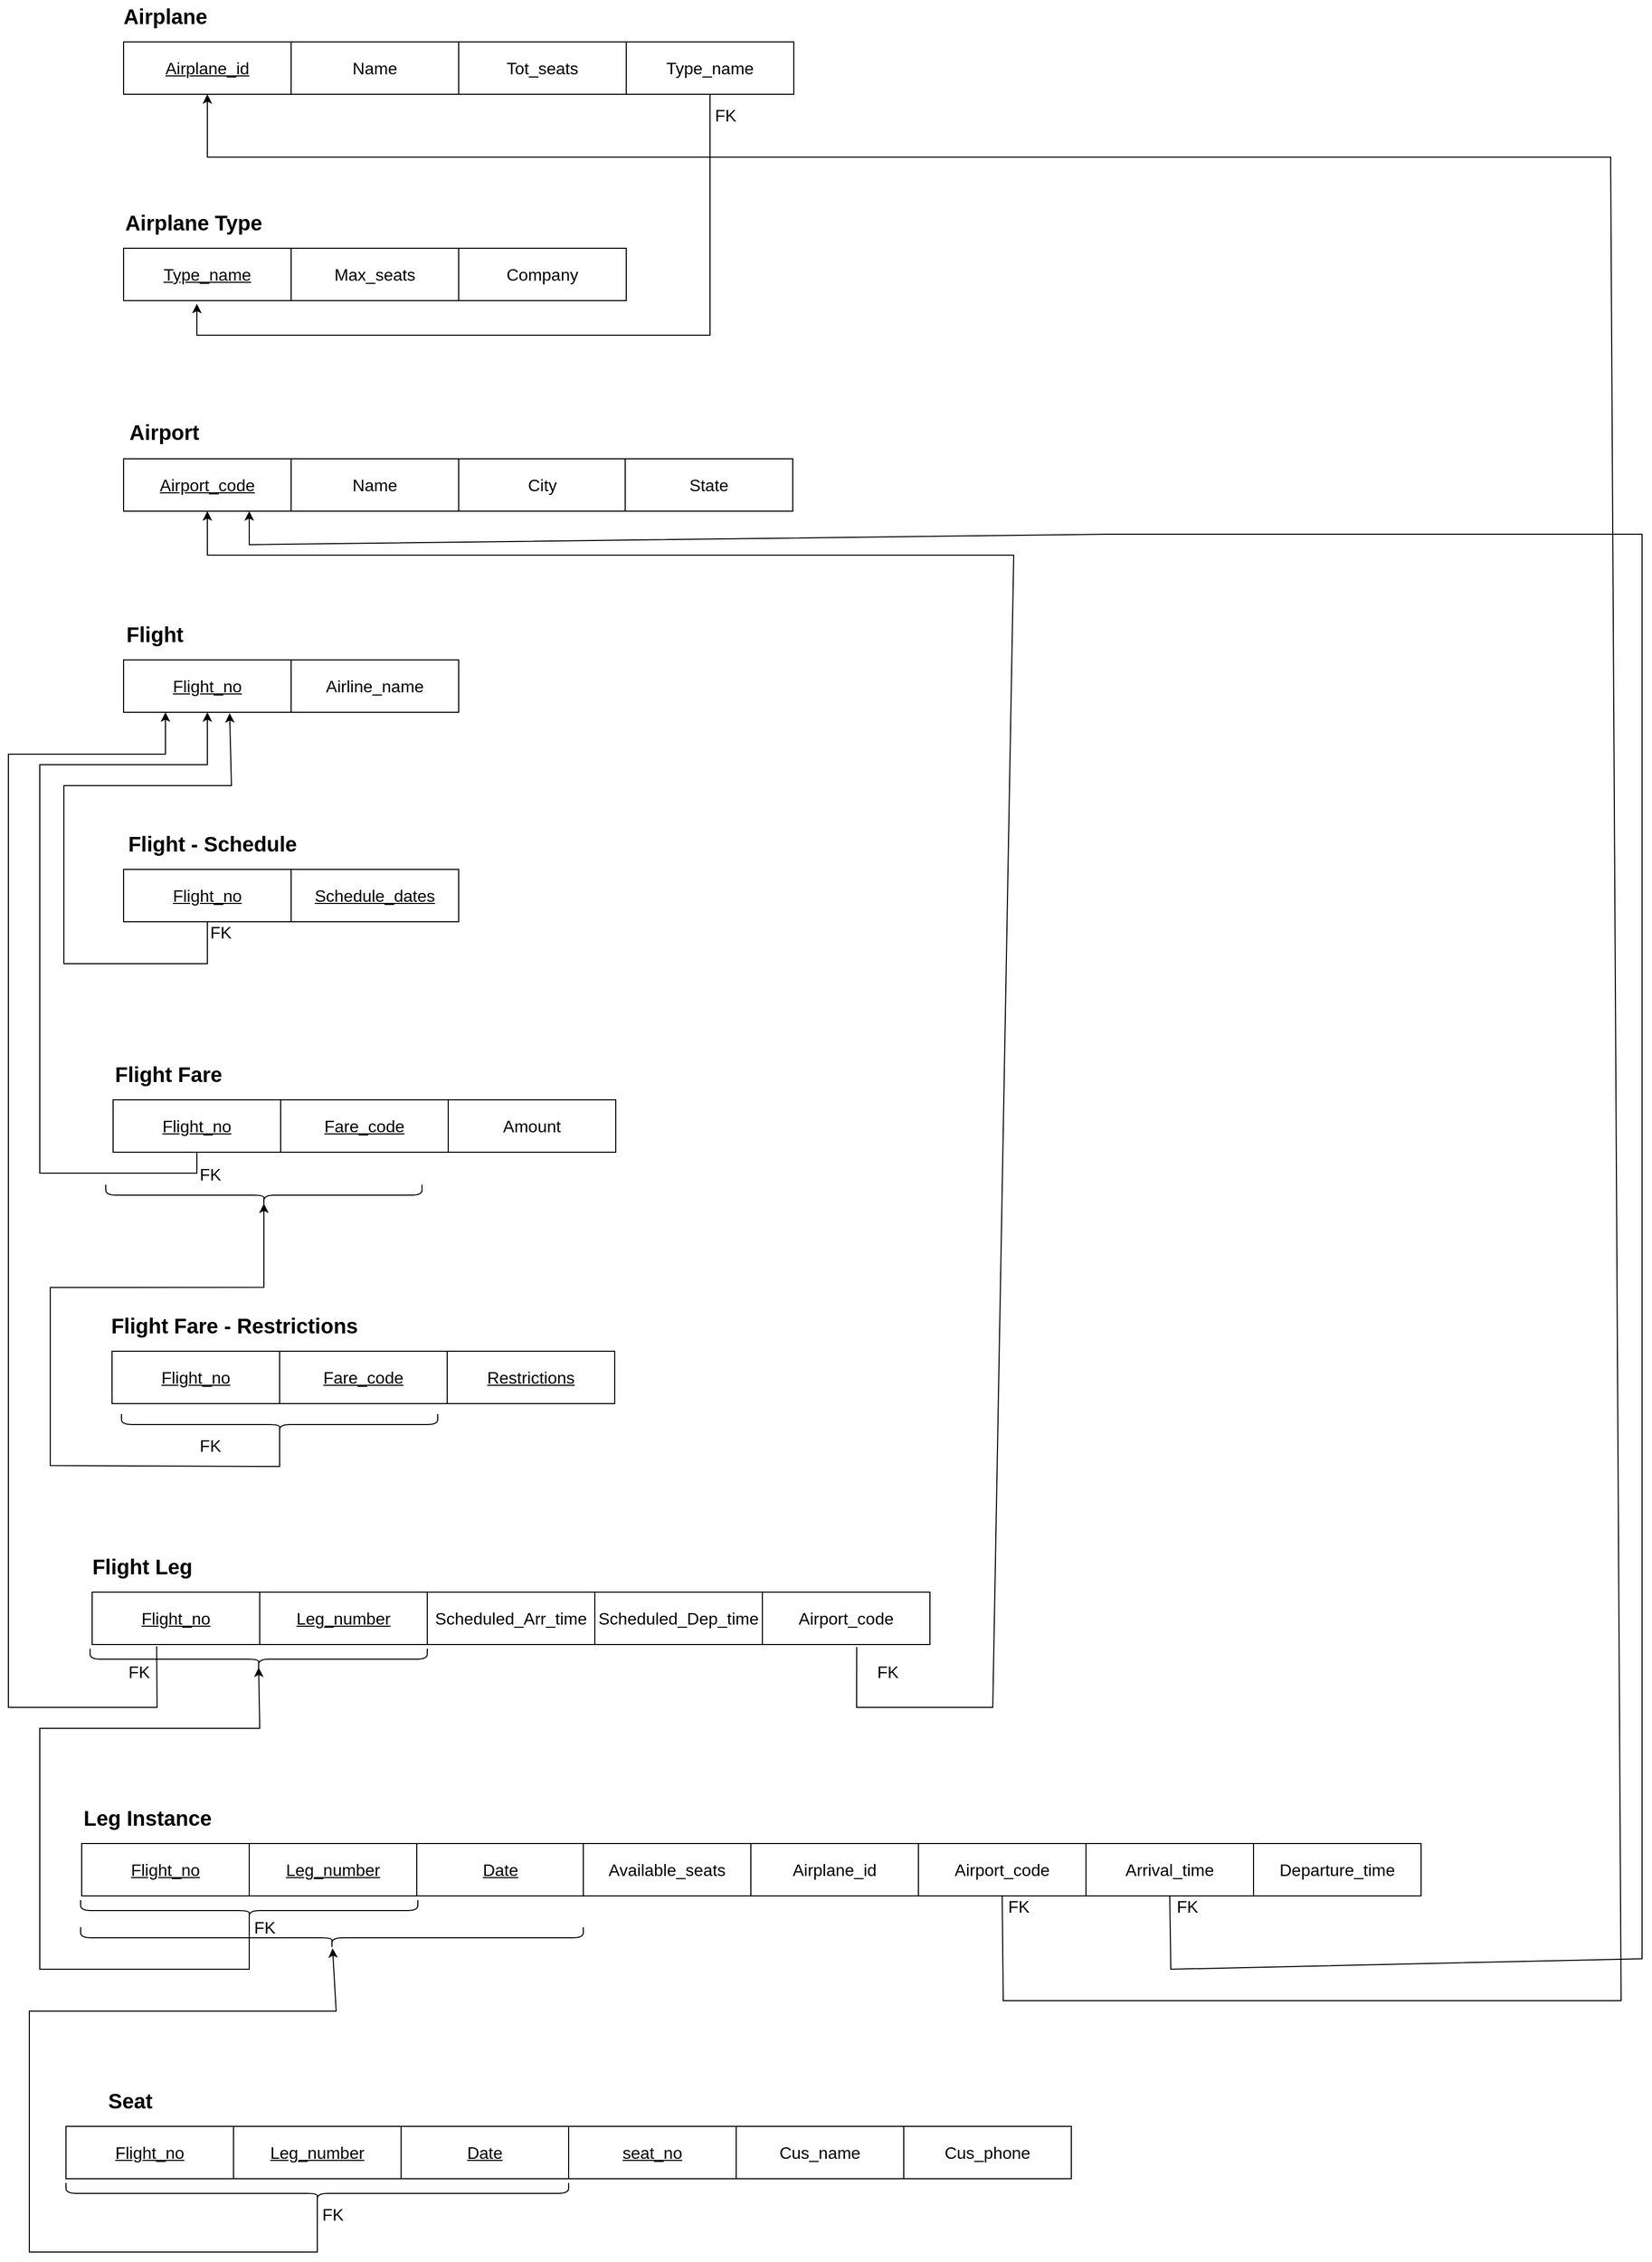 <mxfile version="20.3.0" type="device"><diagram id="SG7veFk--xWU-4wYZj5O" name="Page-1"><mxGraphModel dx="2611" dy="2471" grid="1" gridSize="10" guides="1" tooltips="1" connect="1" arrows="1" fold="1" page="1" pageScale="1" pageWidth="850" pageHeight="1100" math="0" shadow="0"><root><mxCell id="0"/><mxCell id="1" parent="0"/><mxCell id="EuIhgKNIfIPMwGkE9x9x-1" value="&lt;u&gt;&lt;font style=&quot;font-size: 16px;&quot;&gt;Airplane_id&lt;/font&gt;&lt;/u&gt;" style="rounded=0;whiteSpace=wrap;html=1;" parent="1" vertex="1"><mxGeometry x="120" y="120" width="160" height="50" as="geometry"/></mxCell><mxCell id="EuIhgKNIfIPMwGkE9x9x-2" value="&lt;b&gt;&lt;font style=&quot;font-size: 20px;&quot;&gt;Airplane&lt;/font&gt;&lt;/b&gt;" style="text;html=1;strokeColor=none;fillColor=none;align=center;verticalAlign=middle;whiteSpace=wrap;rounded=0;" parent="1" vertex="1"><mxGeometry x="130" y="80" width="60" height="30" as="geometry"/></mxCell><mxCell id="EuIhgKNIfIPMwGkE9x9x-3" value="&lt;font style=&quot;font-size: 16px;&quot;&gt;Name&lt;/font&gt;" style="rounded=0;whiteSpace=wrap;html=1;" parent="1" vertex="1"><mxGeometry x="280" y="120" width="160" height="50" as="geometry"/></mxCell><mxCell id="EuIhgKNIfIPMwGkE9x9x-4" value="&lt;font style=&quot;font-size: 16px;&quot;&gt;Type_name&lt;/font&gt;" style="rounded=0;whiteSpace=wrap;html=1;" parent="1" vertex="1"><mxGeometry x="600" y="120" width="160" height="50" as="geometry"/></mxCell><mxCell id="EuIhgKNIfIPMwGkE9x9x-5" value="&lt;font style=&quot;font-size: 16px;&quot;&gt;Tot_seats&lt;/font&gt;" style="rounded=0;whiteSpace=wrap;html=1;" parent="1" vertex="1"><mxGeometry x="440" y="120" width="160" height="50" as="geometry"/></mxCell><mxCell id="EuIhgKNIfIPMwGkE9x9x-6" value="&lt;b&gt;&lt;font style=&quot;font-size: 20px;&quot;&gt;Airplane Type&lt;/font&gt;&lt;/b&gt;" style="text;html=1;strokeColor=none;fillColor=none;align=center;verticalAlign=middle;whiteSpace=wrap;rounded=0;" parent="1" vertex="1"><mxGeometry x="107" y="277" width="160" height="30" as="geometry"/></mxCell><mxCell id="EuIhgKNIfIPMwGkE9x9x-7" value="&lt;span style=&quot;font-size: 16px;&quot;&gt;&lt;u&gt;Type_name&lt;/u&gt;&lt;/span&gt;" style="rounded=0;whiteSpace=wrap;html=1;" parent="1" vertex="1"><mxGeometry x="120" y="317" width="160" height="50" as="geometry"/></mxCell><mxCell id="EuIhgKNIfIPMwGkE9x9x-8" value="&lt;font style=&quot;font-size: 16px;&quot;&gt;Max_seats&lt;/font&gt;" style="rounded=0;whiteSpace=wrap;html=1;" parent="1" vertex="1"><mxGeometry x="280" y="317" width="160" height="50" as="geometry"/></mxCell><mxCell id="EuIhgKNIfIPMwGkE9x9x-9" value="&lt;font style=&quot;font-size: 16px;&quot;&gt;Company&lt;/font&gt;" style="rounded=0;whiteSpace=wrap;html=1;" parent="1" vertex="1"><mxGeometry x="440" y="317" width="160" height="50" as="geometry"/></mxCell><mxCell id="EuIhgKNIfIPMwGkE9x9x-10" value="&lt;b&gt;&lt;font style=&quot;font-size: 20px;&quot;&gt;Airport&lt;/font&gt;&lt;/b&gt;" style="text;html=1;strokeColor=none;fillColor=none;align=center;verticalAlign=middle;whiteSpace=wrap;rounded=0;" parent="1" vertex="1"><mxGeometry x="129" y="477" width="60" height="30" as="geometry"/></mxCell><mxCell id="EuIhgKNIfIPMwGkE9x9x-11" value="&lt;span style=&quot;font-size: 16px;&quot;&gt;&lt;u&gt;Airport_code&lt;/u&gt;&lt;/span&gt;" style="rounded=0;whiteSpace=wrap;html=1;" parent="1" vertex="1"><mxGeometry x="120" y="518" width="160" height="50" as="geometry"/></mxCell><mxCell id="EuIhgKNIfIPMwGkE9x9x-12" value="&lt;font style=&quot;font-size: 16px;&quot;&gt;Name&lt;/font&gt;" style="rounded=0;whiteSpace=wrap;html=1;" parent="1" vertex="1"><mxGeometry x="280" y="518" width="160" height="50" as="geometry"/></mxCell><mxCell id="EuIhgKNIfIPMwGkE9x9x-13" value="&lt;font style=&quot;font-size: 16px;&quot;&gt;City&lt;/font&gt;" style="rounded=0;whiteSpace=wrap;html=1;" parent="1" vertex="1"><mxGeometry x="440" y="518" width="160" height="50" as="geometry"/></mxCell><mxCell id="EuIhgKNIfIPMwGkE9x9x-14" value="&lt;b&gt;&lt;font style=&quot;font-size: 20px;&quot;&gt;Flight&lt;/font&gt;&lt;/b&gt;" style="text;html=1;strokeColor=none;fillColor=none;align=center;verticalAlign=middle;whiteSpace=wrap;rounded=0;" parent="1" vertex="1"><mxGeometry x="120" y="670" width="60" height="30" as="geometry"/></mxCell><mxCell id="EuIhgKNIfIPMwGkE9x9x-15" value="&lt;span style=&quot;font-size: 16px;&quot;&gt;&lt;u&gt;Flight_no&lt;/u&gt;&lt;/span&gt;" style="rounded=0;whiteSpace=wrap;html=1;" parent="1" vertex="1"><mxGeometry x="120" y="710" width="160" height="50" as="geometry"/></mxCell><mxCell id="EuIhgKNIfIPMwGkE9x9x-16" value="&lt;font style=&quot;font-size: 16px;&quot;&gt;Airline_name&lt;/font&gt;" style="rounded=0;whiteSpace=wrap;html=1;" parent="1" vertex="1"><mxGeometry x="280" y="710" width="160" height="50" as="geometry"/></mxCell><mxCell id="EuIhgKNIfIPMwGkE9x9x-17" value="&lt;b&gt;&lt;font style=&quot;font-size: 20px;&quot;&gt;Flight Fare&lt;/font&gt;&lt;/b&gt;" style="text;html=1;strokeColor=none;fillColor=none;align=center;verticalAlign=middle;whiteSpace=wrap;rounded=0;" parent="1" vertex="1"><mxGeometry x="103" y="1090" width="120" height="30" as="geometry"/></mxCell><mxCell id="EuIhgKNIfIPMwGkE9x9x-18" value="&lt;u style=&quot;font-size: 16px;&quot;&gt;Flight_no&lt;/u&gt;" style="rounded=0;whiteSpace=wrap;html=1;" parent="1" vertex="1"><mxGeometry x="110" y="1130" width="160" height="50" as="geometry"/></mxCell><mxCell id="EuIhgKNIfIPMwGkE9x9x-19" value="&lt;font style=&quot;font-size: 16px;&quot;&gt;&lt;u&gt;Fare_code&lt;/u&gt;&lt;/font&gt;" style="rounded=0;whiteSpace=wrap;html=1;" parent="1" vertex="1"><mxGeometry x="270" y="1130" width="160" height="50" as="geometry"/></mxCell><mxCell id="EuIhgKNIfIPMwGkE9x9x-20" value="&lt;font style=&quot;font-size: 16px;&quot;&gt;Amount&lt;/font&gt;" style="rounded=0;whiteSpace=wrap;html=1;" parent="1" vertex="1"><mxGeometry x="430" y="1130" width="160" height="50" as="geometry"/></mxCell><mxCell id="EuIhgKNIfIPMwGkE9x9x-21" value="&lt;b&gt;&lt;font style=&quot;font-size: 20px;&quot;&gt;Flight Leg&lt;/font&gt;&lt;/b&gt;" style="text;html=1;strokeColor=none;fillColor=none;align=center;verticalAlign=middle;whiteSpace=wrap;rounded=0;" parent="1" vertex="1"><mxGeometry x="78" y="1560" width="120" height="30" as="geometry"/></mxCell><mxCell id="EuIhgKNIfIPMwGkE9x9x-22" value="&lt;u style=&quot;font-size: 16px;&quot;&gt;Flight_no&lt;/u&gt;" style="rounded=0;whiteSpace=wrap;html=1;" parent="1" vertex="1"><mxGeometry x="90" y="1600" width="160" height="50" as="geometry"/></mxCell><mxCell id="EuIhgKNIfIPMwGkE9x9x-23" value="&lt;font style=&quot;font-size: 16px;&quot;&gt;&lt;u&gt;Leg_number&lt;/u&gt;&lt;/font&gt;" style="rounded=0;whiteSpace=wrap;html=1;" parent="1" vertex="1"><mxGeometry x="250" y="1600" width="160" height="50" as="geometry"/></mxCell><mxCell id="EuIhgKNIfIPMwGkE9x9x-27" value="&lt;b&gt;&lt;font style=&quot;font-size: 20px;&quot;&gt;Leg Instance&lt;/font&gt;&lt;/b&gt;" style="text;html=1;strokeColor=none;fillColor=none;align=center;verticalAlign=middle;whiteSpace=wrap;rounded=0;" parent="1" vertex="1"><mxGeometry x="58" y="1800" width="170" height="30" as="geometry"/></mxCell><mxCell id="EuIhgKNIfIPMwGkE9x9x-28" value="&lt;u style=&quot;font-size: 16px;&quot;&gt;Flight_no&lt;/u&gt;" style="rounded=0;whiteSpace=wrap;html=1;" parent="1" vertex="1"><mxGeometry x="80" y="1840" width="160" height="50" as="geometry"/></mxCell><mxCell id="EuIhgKNIfIPMwGkE9x9x-29" value="&lt;font style=&quot;font-size: 16px;&quot;&gt;&lt;u&gt;Leg_number&lt;/u&gt;&lt;/font&gt;" style="rounded=0;whiteSpace=wrap;html=1;" parent="1" vertex="1"><mxGeometry x="240" y="1840" width="160" height="50" as="geometry"/></mxCell><mxCell id="EuIhgKNIfIPMwGkE9x9x-31" value="&lt;span style=&quot;font-size: 16px;&quot;&gt;&lt;u&gt;Date&lt;/u&gt;&lt;/span&gt;" style="rounded=0;whiteSpace=wrap;html=1;" parent="1" vertex="1"><mxGeometry x="400" y="1840" width="160" height="50" as="geometry"/></mxCell><mxCell id="EuIhgKNIfIPMwGkE9x9x-36" value="&lt;b&gt;&lt;font style=&quot;font-size: 20px;&quot;&gt;Seat&lt;/font&gt;&lt;/b&gt;" style="text;html=1;strokeColor=none;fillColor=none;align=center;verticalAlign=middle;whiteSpace=wrap;rounded=0;" parent="1" vertex="1"><mxGeometry x="78" y="2070" width="97" height="30" as="geometry"/></mxCell><mxCell id="EuIhgKNIfIPMwGkE9x9x-37" value="&lt;u style=&quot;font-size: 16px;&quot;&gt;Flight_no&lt;/u&gt;" style="rounded=0;whiteSpace=wrap;html=1;" parent="1" vertex="1"><mxGeometry x="65" y="2110" width="160" height="50" as="geometry"/></mxCell><mxCell id="EuIhgKNIfIPMwGkE9x9x-38" value="&lt;font style=&quot;font-size: 16px;&quot;&gt;&lt;u&gt;Leg_number&lt;/u&gt;&lt;/font&gt;" style="rounded=0;whiteSpace=wrap;html=1;" parent="1" vertex="1"><mxGeometry x="225" y="2110" width="160" height="50" as="geometry"/></mxCell><mxCell id="EuIhgKNIfIPMwGkE9x9x-39" value="&lt;span style=&quot;font-size: 16px;&quot;&gt;&lt;u&gt;seat_no&lt;/u&gt;&lt;/span&gt;" style="rounded=0;whiteSpace=wrap;html=1;" parent="1" vertex="1"><mxGeometry x="545" y="2110" width="160" height="50" as="geometry"/></mxCell><mxCell id="EuIhgKNIfIPMwGkE9x9x-40" value="&lt;span style=&quot;font-size: 16px;&quot;&gt;&lt;u&gt;Date&lt;/u&gt;&lt;/span&gt;" style="rounded=0;whiteSpace=wrap;html=1;" parent="1" vertex="1"><mxGeometry x="385" y="2110" width="160" height="50" as="geometry"/></mxCell><mxCell id="EuIhgKNIfIPMwGkE9x9x-43" value="" style="endArrow=classic;html=1;rounded=0;fontSize=16;exitX=0.5;exitY=1;exitDx=0;exitDy=0;" parent="1" source="EuIhgKNIfIPMwGkE9x9x-4" edge="1"><mxGeometry width="50" height="50" relative="1" as="geometry"><mxPoint x="300" y="450" as="sourcePoint"/><mxPoint x="190" y="370" as="targetPoint"/><Array as="points"><mxPoint x="680" y="400"/><mxPoint x="190" y="400"/></Array></mxGeometry></mxCell><mxCell id="EuIhgKNIfIPMwGkE9x9x-44" value="FK" style="text;html=1;strokeColor=none;fillColor=none;align=center;verticalAlign=middle;whiteSpace=wrap;rounded=0;fontSize=16;" parent="1" vertex="1"><mxGeometry x="680" y="180" width="30" height="20" as="geometry"/></mxCell><mxCell id="EuIhgKNIfIPMwGkE9x9x-45" value="FK" style="text;html=1;strokeColor=none;fillColor=none;align=center;verticalAlign=middle;whiteSpace=wrap;rounded=0;fontSize=16;" parent="1" vertex="1"><mxGeometry x="188" y="1191" width="30" height="20" as="geometry"/></mxCell><mxCell id="EuIhgKNIfIPMwGkE9x9x-46" value="FK" style="text;html=1;strokeColor=none;fillColor=none;align=center;verticalAlign=middle;whiteSpace=wrap;rounded=0;fontSize=16;" parent="1" vertex="1"><mxGeometry x="120" y="1666" width="30" height="20" as="geometry"/></mxCell><mxCell id="EuIhgKNIfIPMwGkE9x9x-47" value="" style="endArrow=classic;html=1;rounded=0;fontSize=16;entryX=0.5;entryY=1;entryDx=0;entryDy=0;exitX=0.5;exitY=1;exitDx=0;exitDy=0;" parent="1" source="EuIhgKNIfIPMwGkE9x9x-18" target="EuIhgKNIfIPMwGkE9x9x-15" edge="1"><mxGeometry width="50" height="50" relative="1" as="geometry"><mxPoint x="200" y="1000" as="sourcePoint"/><mxPoint x="390" y="900" as="targetPoint"/><Array as="points"><mxPoint x="190" y="1200"/><mxPoint x="40" y="1200"/><mxPoint x="40" y="1000"/><mxPoint x="40" y="810"/><mxPoint x="200" y="810"/></Array></mxGeometry></mxCell><mxCell id="EuIhgKNIfIPMwGkE9x9x-48" value="" style="endArrow=classic;html=1;rounded=0;fontSize=16;entryX=0.25;entryY=1;entryDx=0;entryDy=0;exitX=0.385;exitY=1.034;exitDx=0;exitDy=0;exitPerimeter=0;" parent="1" source="EuIhgKNIfIPMwGkE9x9x-22" target="EuIhgKNIfIPMwGkE9x9x-15" edge="1"><mxGeometry width="50" height="50" relative="1" as="geometry"><mxPoint x="150" y="1380" as="sourcePoint"/><mxPoint x="390" y="1000" as="targetPoint"/><Array as="points"><mxPoint x="152" y="1710"/><mxPoint x="10" y="1710"/><mxPoint x="10" y="1200"/><mxPoint x="10" y="800"/><mxPoint x="160" y="800"/></Array></mxGeometry></mxCell><mxCell id="EuIhgKNIfIPMwGkE9x9x-49" value="" style="endArrow=classic;html=1;rounded=0;fontSize=16;entryX=0.5;entryY=1;entryDx=0;entryDy=0;exitX=0.563;exitY=1.047;exitDx=0;exitDy=0;exitPerimeter=0;" parent="1" source="EuIhgKNIfIPMwGkE9x9x-82" target="EuIhgKNIfIPMwGkE9x9x-11" edge="1"><mxGeometry width="50" height="50" relative="1" as="geometry"><mxPoint x="600" y="1250" as="sourcePoint"/><mxPoint x="650" y="1200" as="targetPoint"/><Array as="points"><mxPoint x="820" y="1710"/><mxPoint x="950" y="1710"/><mxPoint x="970" y="610"/><mxPoint x="200" y="610"/></Array></mxGeometry></mxCell><mxCell id="EuIhgKNIfIPMwGkE9x9x-51" value="" style="shape=curlyBracket;whiteSpace=wrap;html=1;rounded=1;flipH=1;fontSize=46;direction=north;" parent="1" vertex="1"><mxGeometry x="79" y="1894" width="322" height="20" as="geometry"/></mxCell><mxCell id="EuIhgKNIfIPMwGkE9x9x-52" value="" style="shape=curlyBracket;whiteSpace=wrap;html=1;rounded=1;flipH=1;fontSize=46;direction=north;" parent="1" vertex="1"><mxGeometry x="88" y="1654" width="322" height="20" as="geometry"/></mxCell><mxCell id="EuIhgKNIfIPMwGkE9x9x-53" value="" style="endArrow=classic;html=1;rounded=0;fontSize=46;entryX=0.1;entryY=0.5;entryDx=0;entryDy=0;entryPerimeter=0;exitX=0.1;exitY=0.5;exitDx=0;exitDy=0;exitPerimeter=0;" parent="1" source="EuIhgKNIfIPMwGkE9x9x-51" target="EuIhgKNIfIPMwGkE9x9x-52" edge="1"><mxGeometry width="50" height="50" relative="1" as="geometry"><mxPoint x="520" y="1880" as="sourcePoint"/><mxPoint x="570" y="1830" as="targetPoint"/><Array as="points"><mxPoint x="240" y="1960"/><mxPoint x="40" y="1960"/><mxPoint x="40" y="1910"/><mxPoint x="40" y="1730"/><mxPoint x="250" y="1730"/></Array></mxGeometry></mxCell><mxCell id="EuIhgKNIfIPMwGkE9x9x-54" value="FK" style="text;html=1;strokeColor=none;fillColor=none;align=center;verticalAlign=middle;whiteSpace=wrap;rounded=0;fontSize=16;" parent="1" vertex="1"><mxGeometry x="240" y="1910" width="30" height="20" as="geometry"/></mxCell><mxCell id="EuIhgKNIfIPMwGkE9x9x-55" value="" style="endArrow=classic;html=1;rounded=0;fontSize=46;exitX=0.5;exitY=1;exitDx=0;exitDy=0;entryX=0.5;entryY=1;entryDx=0;entryDy=0;" parent="1" source="EuIhgKNIfIPMwGkE9x9x-107" target="EuIhgKNIfIPMwGkE9x9x-1" edge="1"><mxGeometry width="50" height="50" relative="1" as="geometry"><mxPoint x="550" y="1390" as="sourcePoint"/><mxPoint x="560" y="460" as="targetPoint"/><Array as="points"><mxPoint x="960" y="1990"/><mxPoint x="1550" y="1990"/><mxPoint x="1540" y="230"/><mxPoint x="200" y="230"/></Array></mxGeometry></mxCell><mxCell id="EuIhgKNIfIPMwGkE9x9x-56" value="FK" style="text;html=1;strokeColor=none;fillColor=none;align=center;verticalAlign=middle;whiteSpace=wrap;rounded=0;fontSize=16;" parent="1" vertex="1"><mxGeometry x="960" y="1890" width="30" height="20" as="geometry"/></mxCell><mxCell id="EuIhgKNIfIPMwGkE9x9x-57" value="" style="endArrow=classic;html=1;rounded=0;fontSize=46;entryX=0.75;entryY=1;entryDx=0;entryDy=0;exitX=0.5;exitY=1;exitDx=0;exitDy=0;" parent="1" source="EuIhgKNIfIPMwGkE9x9x-109" target="EuIhgKNIfIPMwGkE9x9x-11" edge="1"><mxGeometry width="50" height="50" relative="1" as="geometry"><mxPoint x="980" y="1720" as="sourcePoint"/><mxPoint x="350" y="170" as="targetPoint"/><Array as="points"><mxPoint x="1120" y="1960"/><mxPoint x="1570" y="1950"/><mxPoint x="1570" y="590"/><mxPoint x="1060" y="590"/><mxPoint x="240" y="600"/></Array></mxGeometry></mxCell><mxCell id="EuIhgKNIfIPMwGkE9x9x-58" value="FK" style="text;html=1;strokeColor=none;fillColor=none;align=center;verticalAlign=middle;whiteSpace=wrap;rounded=0;fontSize=16;" parent="1" vertex="1"><mxGeometry x="1121" y="1890" width="30" height="20" as="geometry"/></mxCell><mxCell id="EuIhgKNIfIPMwGkE9x9x-59" value="" style="shape=curlyBracket;whiteSpace=wrap;html=1;rounded=1;flipH=1;fontSize=46;direction=north;" parent="1" vertex="1"><mxGeometry x="65" y="2164" width="480" height="20" as="geometry"/></mxCell><mxCell id="EuIhgKNIfIPMwGkE9x9x-60" value="" style="shape=curlyBracket;whiteSpace=wrap;html=1;rounded=1;flipH=1;fontSize=46;direction=north;" parent="1" vertex="1"><mxGeometry x="79" y="1920" width="480" height="20" as="geometry"/></mxCell><mxCell id="EuIhgKNIfIPMwGkE9x9x-61" value="" style="endArrow=classic;html=1;rounded=0;fontSize=46;exitX=0.1;exitY=0.5;exitDx=0;exitDy=0;exitPerimeter=0;" parent="1" source="EuIhgKNIfIPMwGkE9x9x-59" target="EuIhgKNIfIPMwGkE9x9x-60" edge="1"><mxGeometry width="50" height="50" relative="1" as="geometry"><mxPoint x="360" y="2290" as="sourcePoint"/><mxPoint x="410" y="2240" as="targetPoint"/><Array as="points"><mxPoint x="305" y="2230"/><mxPoint x="30" y="2230"/><mxPoint x="30" y="2000"/><mxPoint x="323" y="2000"/></Array></mxGeometry></mxCell><mxCell id="EuIhgKNIfIPMwGkE9x9x-62" value="FK" style="text;html=1;strokeColor=none;fillColor=none;align=center;verticalAlign=middle;whiteSpace=wrap;rounded=0;fontSize=16;" parent="1" vertex="1"><mxGeometry x="305" y="2184" width="30" height="20" as="geometry"/></mxCell><mxCell id="EuIhgKNIfIPMwGkE9x9x-63" value="&lt;font style=&quot;font-size: 16px;&quot;&gt;State&lt;/font&gt;" style="rounded=0;whiteSpace=wrap;html=1;" parent="1" vertex="1"><mxGeometry x="599" y="518" width="160" height="50" as="geometry"/></mxCell><mxCell id="EuIhgKNIfIPMwGkE9x9x-64" value="&lt;b&gt;&lt;font style=&quot;font-size: 20px;&quot;&gt;Flight - Schedule&lt;/font&gt;&lt;/b&gt;" style="text;html=1;strokeColor=none;fillColor=none;align=center;verticalAlign=middle;whiteSpace=wrap;rounded=0;" parent="1" vertex="1"><mxGeometry x="120" y="870" width="170" height="30" as="geometry"/></mxCell><mxCell id="EuIhgKNIfIPMwGkE9x9x-65" value="&lt;span style=&quot;font-size: 16px;&quot;&gt;&lt;u&gt;Flight_no&lt;/u&gt;&lt;/span&gt;" style="rounded=0;whiteSpace=wrap;html=1;" parent="1" vertex="1"><mxGeometry x="120" y="910" width="160" height="50" as="geometry"/></mxCell><mxCell id="EuIhgKNIfIPMwGkE9x9x-66" value="&lt;font style=&quot;font-size: 16px;&quot;&gt;Schedule_dates&lt;/font&gt;" style="rounded=0;whiteSpace=wrap;html=1;fontStyle=4" parent="1" vertex="1"><mxGeometry x="280" y="910" width="160" height="50" as="geometry"/></mxCell><mxCell id="EuIhgKNIfIPMwGkE9x9x-67" value="" style="endArrow=classic;html=1;rounded=0;fontSize=16;entryX=0.633;entryY=1.017;entryDx=0;entryDy=0;exitX=0.5;exitY=1;exitDx=0;exitDy=0;entryPerimeter=0;" parent="1" source="EuIhgKNIfIPMwGkE9x9x-65" target="EuIhgKNIfIPMwGkE9x9x-15" edge="1"><mxGeometry width="50" height="50" relative="1" as="geometry"><mxPoint x="213" y="1200" as="sourcePoint"/><mxPoint x="223" y="780" as="targetPoint"/><Array as="points"><mxPoint x="200" y="1000"/><mxPoint x="63" y="1000"/><mxPoint x="63" y="830"/><mxPoint x="223" y="830"/></Array></mxGeometry></mxCell><mxCell id="EuIhgKNIfIPMwGkE9x9x-68" value="FK" style="text;html=1;strokeColor=none;fillColor=none;align=center;verticalAlign=middle;whiteSpace=wrap;rounded=0;fontSize=16;" parent="1" vertex="1"><mxGeometry x="198" y="960" width="30" height="20" as="geometry"/></mxCell><mxCell id="EuIhgKNIfIPMwGkE9x9x-69" value="&lt;b&gt;&lt;font style=&quot;font-size: 20px;&quot;&gt;Flight Fare - Restrictions&lt;/font&gt;&lt;/b&gt;" style="text;html=1;strokeColor=none;fillColor=none;align=center;verticalAlign=middle;whiteSpace=wrap;rounded=0;" parent="1" vertex="1"><mxGeometry x="102" y="1330" width="248" height="30" as="geometry"/></mxCell><mxCell id="EuIhgKNIfIPMwGkE9x9x-70" value="&lt;u style=&quot;font-size: 16px;&quot;&gt;Flight_no&lt;/u&gt;" style="rounded=0;whiteSpace=wrap;html=1;" parent="1" vertex="1"><mxGeometry x="109" y="1370" width="160" height="50" as="geometry"/></mxCell><mxCell id="EuIhgKNIfIPMwGkE9x9x-71" value="&lt;font style=&quot;font-size: 16px;&quot;&gt;&lt;u&gt;Fare_code&lt;/u&gt;&lt;/font&gt;" style="rounded=0;whiteSpace=wrap;html=1;" parent="1" vertex="1"><mxGeometry x="269" y="1370" width="160" height="50" as="geometry"/></mxCell><mxCell id="EuIhgKNIfIPMwGkE9x9x-72" value="&lt;font style=&quot;font-size: 16px;&quot;&gt;Restrictions&lt;/font&gt;" style="rounded=0;whiteSpace=wrap;html=1;fontStyle=4" parent="1" vertex="1"><mxGeometry x="429" y="1370" width="160" height="50" as="geometry"/></mxCell><mxCell id="EuIhgKNIfIPMwGkE9x9x-73" value="FK" style="text;html=1;strokeColor=none;fillColor=none;align=center;verticalAlign=middle;whiteSpace=wrap;rounded=0;fontSize=16;" parent="1" vertex="1"><mxGeometry x="188" y="1450" width="30" height="20" as="geometry"/></mxCell><mxCell id="EuIhgKNIfIPMwGkE9x9x-74" value="" style="shape=curlyBracket;whiteSpace=wrap;html=1;rounded=1;flipH=1;fontSize=46;direction=north;" parent="1" vertex="1"><mxGeometry x="118" y="1430" width="302" height="20" as="geometry"/></mxCell><mxCell id="EuIhgKNIfIPMwGkE9x9x-75" value="" style="endArrow=classic;html=1;rounded=0;fontSize=16;entryX=0.1;entryY=0.5;entryDx=0;entryDy=0;exitX=0.1;exitY=0.5;exitDx=0;exitDy=0;entryPerimeter=0;exitPerimeter=0;" parent="1" source="EuIhgKNIfIPMwGkE9x9x-74" target="EuIhgKNIfIPMwGkE9x9x-76" edge="1"><mxGeometry width="50" height="50" relative="1" as="geometry"><mxPoint x="187" y="1439.15" as="sourcePoint"/><mxPoint x="208.28" y="1240" as="targetPoint"/><Array as="points"><mxPoint x="269" y="1480"/><mxPoint x="50" y="1479.15"/><mxPoint x="50" y="1309.15"/><mxPoint x="254" y="1309"/></Array></mxGeometry></mxCell><mxCell id="EuIhgKNIfIPMwGkE9x9x-76" value="" style="shape=curlyBracket;whiteSpace=wrap;html=1;rounded=1;flipH=1;fontSize=46;direction=north;" parent="1" vertex="1"><mxGeometry x="103" y="1211" width="302" height="20" as="geometry"/></mxCell><mxCell id="EuIhgKNIfIPMwGkE9x9x-80" value="&lt;span style=&quot;font-size: 16px;&quot;&gt;Scheduled_Dep_time&lt;/span&gt;" style="rounded=0;whiteSpace=wrap;html=1;" parent="1" vertex="1"><mxGeometry x="570" y="1600" width="160" height="50" as="geometry"/></mxCell><mxCell id="EuIhgKNIfIPMwGkE9x9x-81" value="&lt;span style=&quot;font-size: 16px;&quot;&gt;Scheduled_Arr_time&lt;/span&gt;" style="rounded=0;whiteSpace=wrap;html=1;" parent="1" vertex="1"><mxGeometry x="410" y="1600" width="160" height="50" as="geometry"/></mxCell><mxCell id="EuIhgKNIfIPMwGkE9x9x-82" value="&lt;span style=&quot;font-size: 16px;&quot;&gt;Airport_code&lt;/span&gt;" style="rounded=0;whiteSpace=wrap;html=1;" parent="1" vertex="1"><mxGeometry x="730" y="1600" width="160" height="50" as="geometry"/></mxCell><mxCell id="EuIhgKNIfIPMwGkE9x9x-84" value="FK" style="text;html=1;strokeColor=none;fillColor=none;align=center;verticalAlign=middle;whiteSpace=wrap;rounded=0;fontSize=16;" parent="1" vertex="1"><mxGeometry x="835" y="1666" width="30" height="20" as="geometry"/></mxCell><mxCell id="EuIhgKNIfIPMwGkE9x9x-93" value="&lt;font style=&quot;font-size: 16px;&quot;&gt;Cus_name&lt;/font&gt;" style="rounded=0;whiteSpace=wrap;html=1;" parent="1" vertex="1"><mxGeometry x="705" y="2110" width="160" height="50" as="geometry"/></mxCell><mxCell id="EuIhgKNIfIPMwGkE9x9x-94" value="&lt;span style=&quot;font-size: 16px;&quot;&gt;Cus_phone&lt;/span&gt;" style="rounded=0;whiteSpace=wrap;html=1;" parent="1" vertex="1"><mxGeometry x="865" y="2110" width="160" height="50" as="geometry"/></mxCell><mxCell id="EuIhgKNIfIPMwGkE9x9x-104" value="&lt;span style=&quot;font-size: 16px;&quot;&gt;Available_seats&lt;/span&gt;" style="rounded=0;whiteSpace=wrap;html=1;" parent="1" vertex="1"><mxGeometry x="559" y="1840" width="160" height="50" as="geometry"/></mxCell><mxCell id="EuIhgKNIfIPMwGkE9x9x-106" value="&lt;font style=&quot;font-size: 16px;&quot;&gt;Airplane_id&lt;/font&gt;" style="rounded=0;whiteSpace=wrap;html=1;" parent="1" vertex="1"><mxGeometry x="719" y="1840" width="160" height="50" as="geometry"/></mxCell><mxCell id="EuIhgKNIfIPMwGkE9x9x-107" value="&lt;span style=&quot;font-size: 16px;&quot;&gt;Airport_code&lt;/span&gt;" style="rounded=0;whiteSpace=wrap;html=1;" parent="1" vertex="1"><mxGeometry x="879" y="1840" width="160" height="50" as="geometry"/></mxCell><mxCell id="EuIhgKNIfIPMwGkE9x9x-108" value="&lt;span style=&quot;font-size: 16px;&quot;&gt;Departure_time&lt;/span&gt;" style="rounded=0;whiteSpace=wrap;html=1;" parent="1" vertex="1"><mxGeometry x="1199" y="1840" width="160" height="50" as="geometry"/></mxCell><mxCell id="EuIhgKNIfIPMwGkE9x9x-109" value="&lt;span style=&quot;font-size: 16px;&quot;&gt;Arrival_time&lt;/span&gt;" style="rounded=0;whiteSpace=wrap;html=1;" parent="1" vertex="1"><mxGeometry x="1039" y="1840" width="160" height="50" as="geometry"/></mxCell></root></mxGraphModel></diagram></mxfile>